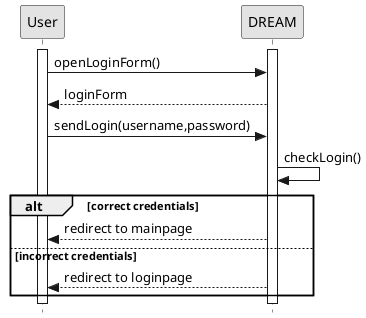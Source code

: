 @startuml
skinparam style strictuml
skinparam monochrome true

Activate User
Activate DREAM

User->DREAM : openLoginForm()
User<--DREAM: loginForm
User->DREAM: sendLogin(username,password)
DREAM->DREAM: checkLogin()

alt correct credentials

DREAM-->User: redirect to mainpage

else incorrect credentials

DREAM-->User: redirect to loginpage

end

@enduml